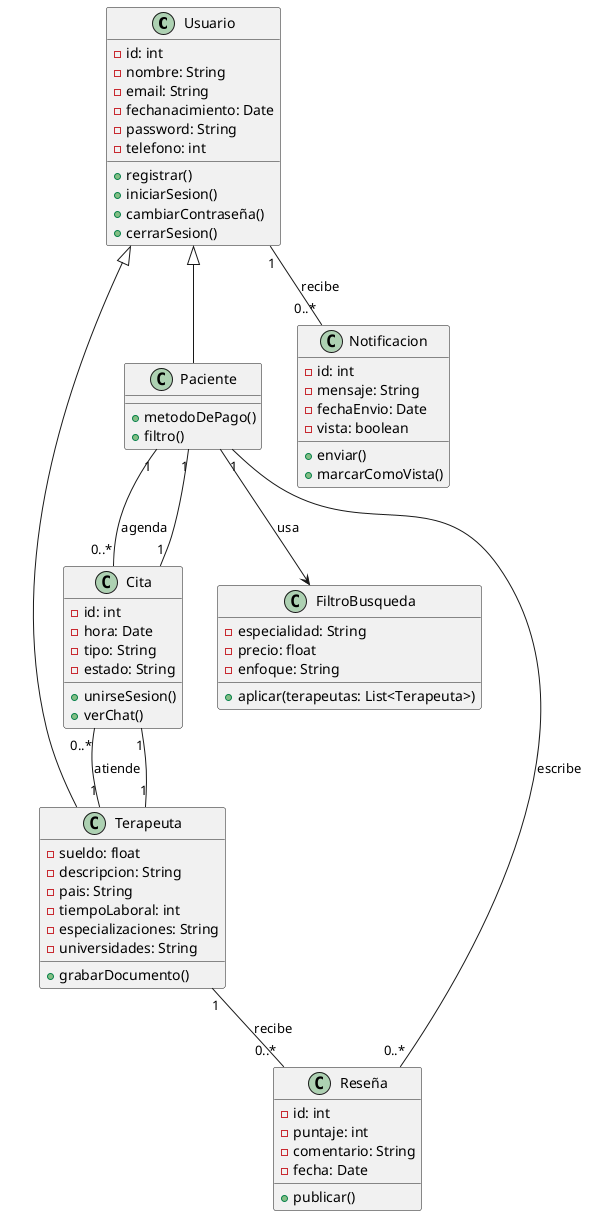 @startuml

' Definición de clases con atributos
class Usuario {
    - id: int
    - nombre: String
    - email: String
    - fechanacimiento: Date
    - password: String
    - telefono: int

    + registrar()
    + iniciarSesion()
    + cambiarContraseña()
    + cerrarSesion()
}

class Paciente {
    + metodoDePago()
    + filtro()
}

class Terapeuta {
    - sueldo: float
    - descripcion: String
    - pais: String
    - tiempoLaboral: int
    - especializaciones: String
    - universidades: String

    + grabarDocumento()
}

class Cita {
    - id: int
    - hora: Date
    - tipo: String
    - estado: String

    + unirseSesion()
    + verChat()
}

class FiltroBusqueda {
    - especialidad: String
    - precio: float
    - enfoque: String

    + aplicar(terapeutas: List<Terapeuta>)
}

class Reseña {
    - id: int
    - puntaje: int
    - comentario: String
    - fecha: Date

    + publicar()
}

class Notificacion {
    - id: int
    - mensaje: String
    - fechaEnvio: Date
    - vista: boolean

    + enviar()
    + marcarComoVista()
}

' Relaciones de herencia
Usuario <|-- Paciente
Usuario <|-- Terapeuta

' Relaciones de asociación
Paciente "1" -- "0..*" Cita : agenda
Terapeuta "1" -- "0..*" Cita : atiende

Cita "1" -- "1" Paciente
Cita "1" -- "1" Terapeuta

Paciente "1" -- "0..*" Reseña : escribe
Terapeuta "1" -- "0..*" Reseña : recibe

Usuario "1" -- "0..*" Notificacion : recibe

Paciente --> FiltroBusqueda : usa

@enduml
